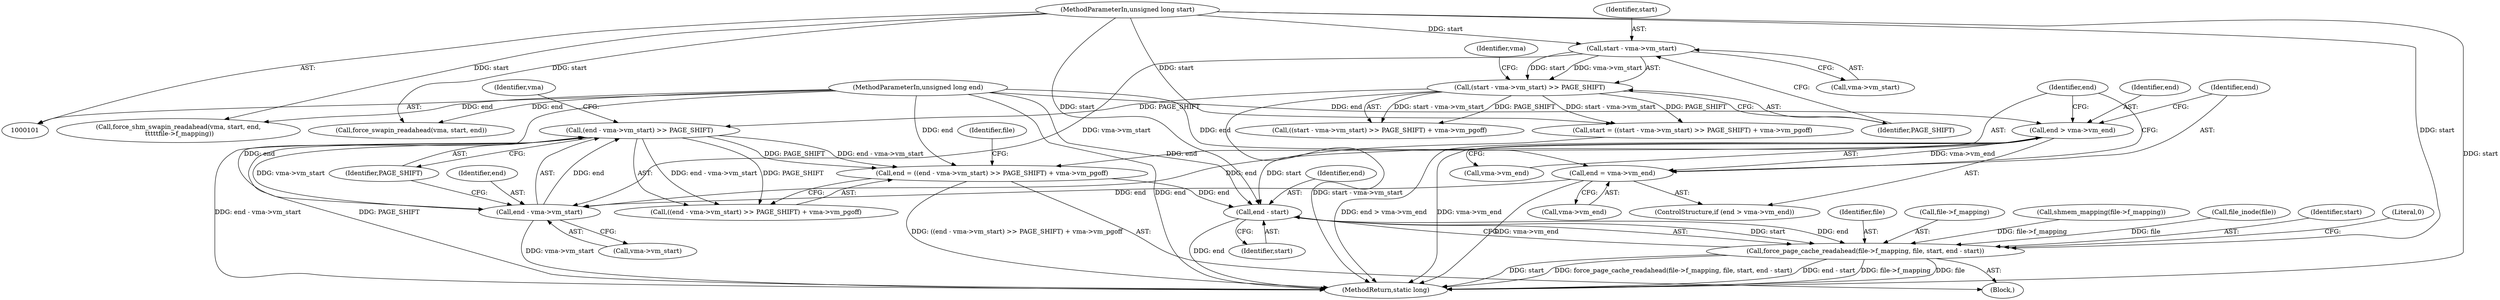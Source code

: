 digraph "0_linux_6ea8d958a2c95a1d514015d4e29ba21a8c0a1a91@integer" {
"1000181" [label="(Call,end = ((end - vma->vm_start) >> PAGE_SHIFT) + vma->vm_pgoff)"];
"1000184" [label="(Call,(end - vma->vm_start) >> PAGE_SHIFT)"];
"1000185" [label="(Call,end - vma->vm_start)"];
"1000171" [label="(Call,end > vma->vm_end)"];
"1000105" [label="(MethodParameterIn,unsigned long end)"];
"1000176" [label="(Call,end = vma->vm_end)"];
"1000161" [label="(Call,start - vma->vm_start)"];
"1000104" [label="(MethodParameterIn,unsigned long start)"];
"1000160" [label="(Call,(start - vma->vm_start) >> PAGE_SHIFT)"];
"1000200" [label="(Call,end - start)"];
"1000194" [label="(Call,force_page_cache_readahead(file->f_mapping, file, start, end - start))"];
"1000183" [label="(Call,((end - vma->vm_start) >> PAGE_SHIFT) + vma->vm_pgoff)"];
"1000173" [label="(Call,vma->vm_end)"];
"1000168" [label="(Identifier,vma)"];
"1000137" [label="(Call,force_shm_swapin_readahead(vma, start, end,\n \t\t\t\t\tfile->f_mapping))"];
"1000159" [label="(Call,((start - vma->vm_start) >> PAGE_SHIFT) + vma->vm_pgoff)"];
"1000104" [label="(MethodParameterIn,unsigned long start)"];
"1000172" [label="(Identifier,end)"];
"1000201" [label="(Identifier,end)"];
"1000106" [label="(Block,)"];
"1000194" [label="(Call,force_page_cache_readahead(file->f_mapping, file, start, end - start))"];
"1000198" [label="(Identifier,file)"];
"1000171" [label="(Call,end > vma->vm_end)"];
"1000163" [label="(Call,vma->vm_start)"];
"1000162" [label="(Identifier,start)"];
"1000190" [label="(Identifier,PAGE_SHIFT)"];
"1000121" [label="(Call,force_swapin_readahead(vma, start, end))"];
"1000160" [label="(Call,(start - vma->vm_start) >> PAGE_SHIFT)"];
"1000195" [label="(Call,file->f_mapping)"];
"1000181" [label="(Call,end = ((end - vma->vm_start) >> PAGE_SHIFT) + vma->vm_pgoff)"];
"1000176" [label="(Call,end = vma->vm_end)"];
"1000166" [label="(Identifier,PAGE_SHIFT)"];
"1000128" [label="(Call,shmem_mapping(file->f_mapping))"];
"1000187" [label="(Call,vma->vm_start)"];
"1000196" [label="(Identifier,file)"];
"1000185" [label="(Call,end - vma->vm_start)"];
"1000200" [label="(Call,end - start)"];
"1000177" [label="(Identifier,end)"];
"1000157" [label="(Call,start = ((start - vma->vm_start) >> PAGE_SHIFT) + vma->vm_pgoff)"];
"1000105" [label="(MethodParameterIn,unsigned long end)"];
"1000192" [label="(Identifier,vma)"];
"1000202" [label="(Identifier,start)"];
"1000170" [label="(ControlStructure,if (end > vma->vm_end))"];
"1000186" [label="(Identifier,end)"];
"1000178" [label="(Call,vma->vm_end)"];
"1000205" [label="(MethodReturn,static long)"];
"1000161" [label="(Call,start - vma->vm_start)"];
"1000148" [label="(Call,file_inode(file))"];
"1000199" [label="(Identifier,start)"];
"1000204" [label="(Literal,0)"];
"1000182" [label="(Identifier,end)"];
"1000184" [label="(Call,(end - vma->vm_start) >> PAGE_SHIFT)"];
"1000181" -> "1000106"  [label="AST: "];
"1000181" -> "1000183"  [label="CFG: "];
"1000182" -> "1000181"  [label="AST: "];
"1000183" -> "1000181"  [label="AST: "];
"1000196" -> "1000181"  [label="CFG: "];
"1000181" -> "1000205"  [label="DDG: ((end - vma->vm_start) >> PAGE_SHIFT) + vma->vm_pgoff"];
"1000184" -> "1000181"  [label="DDG: end - vma->vm_start"];
"1000184" -> "1000181"  [label="DDG: PAGE_SHIFT"];
"1000105" -> "1000181"  [label="DDG: end"];
"1000181" -> "1000200"  [label="DDG: end"];
"1000184" -> "1000183"  [label="AST: "];
"1000184" -> "1000190"  [label="CFG: "];
"1000185" -> "1000184"  [label="AST: "];
"1000190" -> "1000184"  [label="AST: "];
"1000192" -> "1000184"  [label="CFG: "];
"1000184" -> "1000205"  [label="DDG: end - vma->vm_start"];
"1000184" -> "1000205"  [label="DDG: PAGE_SHIFT"];
"1000184" -> "1000183"  [label="DDG: end - vma->vm_start"];
"1000184" -> "1000183"  [label="DDG: PAGE_SHIFT"];
"1000185" -> "1000184"  [label="DDG: end"];
"1000185" -> "1000184"  [label="DDG: vma->vm_start"];
"1000160" -> "1000184"  [label="DDG: PAGE_SHIFT"];
"1000185" -> "1000187"  [label="CFG: "];
"1000186" -> "1000185"  [label="AST: "];
"1000187" -> "1000185"  [label="AST: "];
"1000190" -> "1000185"  [label="CFG: "];
"1000185" -> "1000205"  [label="DDG: vma->vm_start"];
"1000171" -> "1000185"  [label="DDG: end"];
"1000176" -> "1000185"  [label="DDG: end"];
"1000105" -> "1000185"  [label="DDG: end"];
"1000161" -> "1000185"  [label="DDG: vma->vm_start"];
"1000171" -> "1000170"  [label="AST: "];
"1000171" -> "1000173"  [label="CFG: "];
"1000172" -> "1000171"  [label="AST: "];
"1000173" -> "1000171"  [label="AST: "];
"1000177" -> "1000171"  [label="CFG: "];
"1000182" -> "1000171"  [label="CFG: "];
"1000171" -> "1000205"  [label="DDG: vma->vm_end"];
"1000171" -> "1000205"  [label="DDG: end > vma->vm_end"];
"1000105" -> "1000171"  [label="DDG: end"];
"1000171" -> "1000176"  [label="DDG: vma->vm_end"];
"1000105" -> "1000101"  [label="AST: "];
"1000105" -> "1000205"  [label="DDG: end"];
"1000105" -> "1000121"  [label="DDG: end"];
"1000105" -> "1000137"  [label="DDG: end"];
"1000105" -> "1000176"  [label="DDG: end"];
"1000105" -> "1000200"  [label="DDG: end"];
"1000176" -> "1000170"  [label="AST: "];
"1000176" -> "1000178"  [label="CFG: "];
"1000177" -> "1000176"  [label="AST: "];
"1000178" -> "1000176"  [label="AST: "];
"1000182" -> "1000176"  [label="CFG: "];
"1000176" -> "1000205"  [label="DDG: vma->vm_end"];
"1000161" -> "1000160"  [label="AST: "];
"1000161" -> "1000163"  [label="CFG: "];
"1000162" -> "1000161"  [label="AST: "];
"1000163" -> "1000161"  [label="AST: "];
"1000166" -> "1000161"  [label="CFG: "];
"1000161" -> "1000160"  [label="DDG: start"];
"1000161" -> "1000160"  [label="DDG: vma->vm_start"];
"1000104" -> "1000161"  [label="DDG: start"];
"1000104" -> "1000101"  [label="AST: "];
"1000104" -> "1000205"  [label="DDG: start"];
"1000104" -> "1000121"  [label="DDG: start"];
"1000104" -> "1000137"  [label="DDG: start"];
"1000104" -> "1000157"  [label="DDG: start"];
"1000104" -> "1000194"  [label="DDG: start"];
"1000104" -> "1000200"  [label="DDG: start"];
"1000160" -> "1000159"  [label="AST: "];
"1000160" -> "1000166"  [label="CFG: "];
"1000166" -> "1000160"  [label="AST: "];
"1000168" -> "1000160"  [label="CFG: "];
"1000160" -> "1000205"  [label="DDG: start - vma->vm_start"];
"1000160" -> "1000157"  [label="DDG: start - vma->vm_start"];
"1000160" -> "1000157"  [label="DDG: PAGE_SHIFT"];
"1000160" -> "1000159"  [label="DDG: start - vma->vm_start"];
"1000160" -> "1000159"  [label="DDG: PAGE_SHIFT"];
"1000200" -> "1000194"  [label="AST: "];
"1000200" -> "1000202"  [label="CFG: "];
"1000201" -> "1000200"  [label="AST: "];
"1000202" -> "1000200"  [label="AST: "];
"1000194" -> "1000200"  [label="CFG: "];
"1000200" -> "1000205"  [label="DDG: end"];
"1000200" -> "1000194"  [label="DDG: start"];
"1000200" -> "1000194"  [label="DDG: end"];
"1000157" -> "1000200"  [label="DDG: start"];
"1000194" -> "1000106"  [label="AST: "];
"1000195" -> "1000194"  [label="AST: "];
"1000198" -> "1000194"  [label="AST: "];
"1000199" -> "1000194"  [label="AST: "];
"1000204" -> "1000194"  [label="CFG: "];
"1000194" -> "1000205"  [label="DDG: start"];
"1000194" -> "1000205"  [label="DDG: force_page_cache_readahead(file->f_mapping, file, start, end - start)"];
"1000194" -> "1000205"  [label="DDG: end - start"];
"1000194" -> "1000205"  [label="DDG: file->f_mapping"];
"1000194" -> "1000205"  [label="DDG: file"];
"1000128" -> "1000194"  [label="DDG: file->f_mapping"];
"1000148" -> "1000194"  [label="DDG: file"];
}
